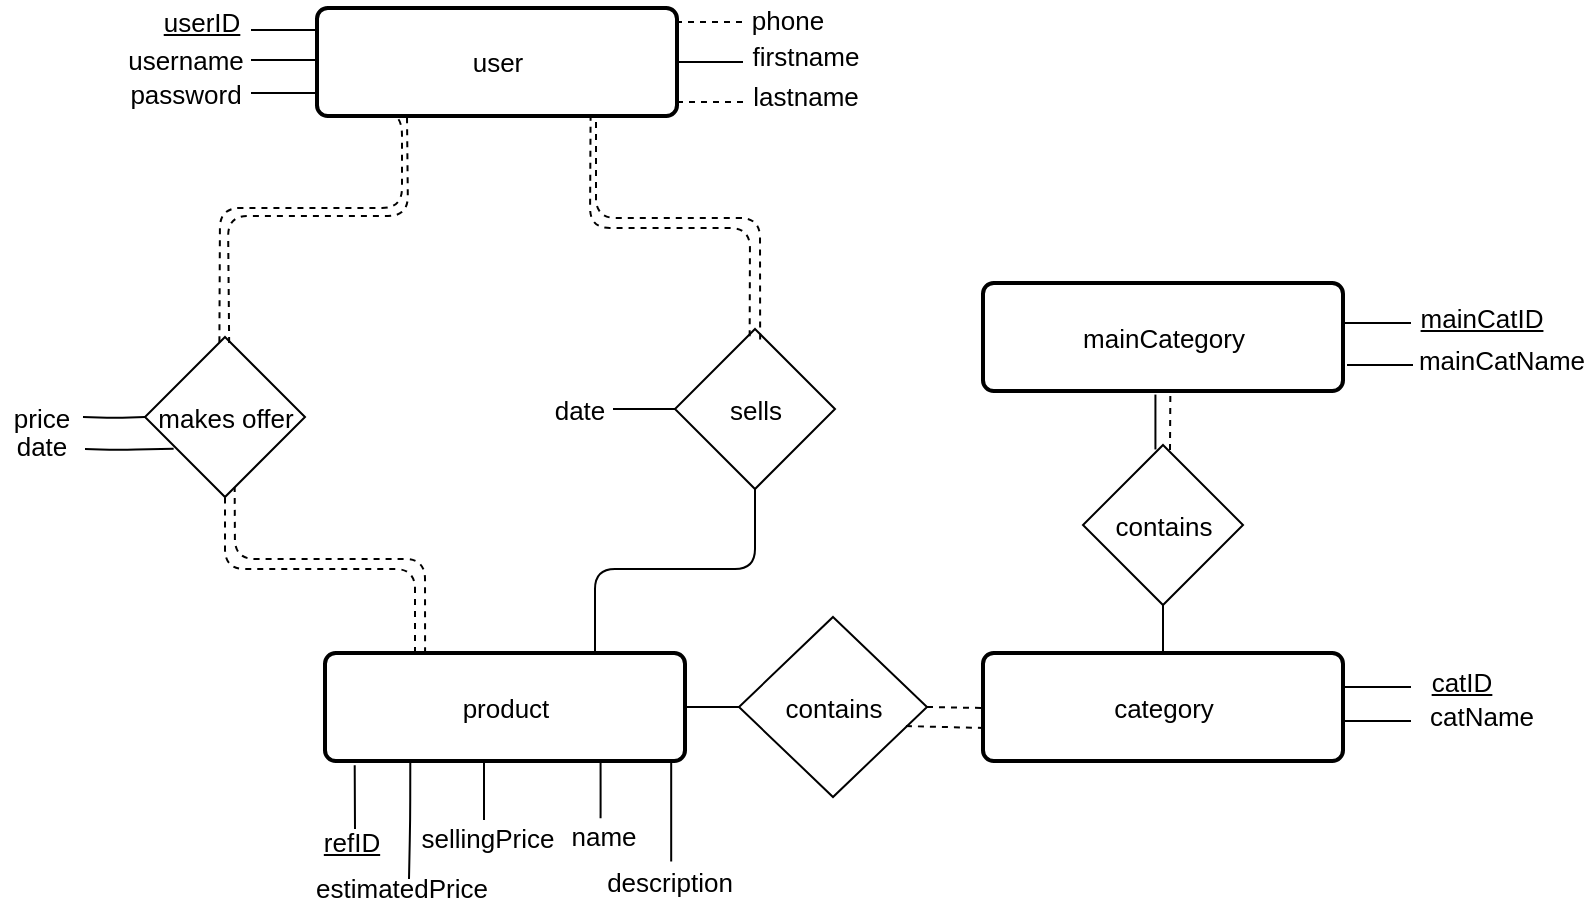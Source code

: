 <mxfile version="10.6.0" type="device"><diagram id="YgW9Uo002BW49C1mTIR7" name="Page-1"><mxGraphModel dx="840" dy="452" grid="1" gridSize="10" guides="1" tooltips="1" connect="1" arrows="1" fold="1" page="1" pageScale="1" pageWidth="827" pageHeight="1169" math="0" shadow="0"><root><mxCell id="0"/><mxCell id="1" parent="0"/><mxCell id="ROxcMtPPsgrJb8zzwZX4-46" value="product&lt;br style=&quot;font-size: 13px;&quot;&gt;" style="strokeWidth=2;rounded=1;arcSize=10;whiteSpace=wrap;html=1;align=center;fontSize=13;" parent="1" vertex="1"><mxGeometry x="241.5" y="492.5" width="180" height="54" as="geometry"/></mxCell><mxCell id="ROxcMtPPsgrJb8zzwZX4-48" value="category&lt;br style=&quot;font-size: 13px;&quot;&gt;" style="strokeWidth=2;rounded=1;arcSize=10;whiteSpace=wrap;html=1;align=center;fontSize=13;" parent="1" vertex="1"><mxGeometry x="570.5" y="492.5" width="180" height="54" as="geometry"/></mxCell><mxCell id="ROxcMtPPsgrJb8zzwZX4-49" value="mainCategory&lt;br style=&quot;font-size: 13px;&quot;&gt;" style="strokeWidth=2;rounded=1;arcSize=10;whiteSpace=wrap;html=1;align=center;fontSize=13;" parent="1" vertex="1"><mxGeometry x="570.5" y="307.5" width="180" height="54" as="geometry"/></mxCell><mxCell id="ROxcMtPPsgrJb8zzwZX4-50" value="user" style="strokeWidth=2;rounded=1;arcSize=10;whiteSpace=wrap;html=1;align=center;fontSize=13;" parent="1" vertex="1"><mxGeometry x="237.5" y="170" width="180" height="54" as="geometry"/></mxCell><mxCell id="ROxcMtPPsgrJb8zzwZX4-53" value="" style="endArrow=none;html=1;edgeStyle=orthogonalEdgeStyle;fontSize=13;fontColor=none;" parent="1" edge="1"><mxGeometry relative="1" as="geometry"><mxPoint x="204.5" y="196" as="sourcePoint"/><mxPoint x="237.5" y="196" as="targetPoint"/></mxGeometry></mxCell><mxCell id="ROxcMtPPsgrJb8zzwZX4-56" value="" style="endArrow=none;html=1;edgeStyle=orthogonalEdgeStyle;fontSize=13;fontColor=none;" parent="1" edge="1"><mxGeometry relative="1" as="geometry"><mxPoint x="204.5" y="212.5" as="sourcePoint"/><mxPoint x="237.5" y="212.5" as="targetPoint"/></mxGeometry></mxCell><mxCell id="ROxcMtPPsgrJb8zzwZX4-57" value="" style="endArrow=none;html=1;edgeStyle=orthogonalEdgeStyle;fontSize=13;fontColor=none;dashed=1;" parent="1" edge="1"><mxGeometry relative="1" as="geometry"><mxPoint x="417" y="177" as="sourcePoint"/><mxPoint x="450" y="177" as="targetPoint"/></mxGeometry></mxCell><mxCell id="ROxcMtPPsgrJb8zzwZX4-58" value="" style="endArrow=none;html=1;edgeStyle=orthogonalEdgeStyle;fontSize=13;fontColor=none;" parent="1" edge="1"><mxGeometry relative="1" as="geometry"><mxPoint x="417.5" y="197" as="sourcePoint"/><mxPoint x="450.5" y="197" as="targetPoint"/></mxGeometry></mxCell><mxCell id="ROxcMtPPsgrJb8zzwZX4-59" value="" style="endArrow=none;html=1;edgeStyle=orthogonalEdgeStyle;fontSize=13;fontColor=none;dashed=1;" parent="1" edge="1"><mxGeometry relative="1" as="geometry"><mxPoint x="417.5" y="217" as="sourcePoint"/><mxPoint x="450.5" y="217" as="targetPoint"/></mxGeometry></mxCell><mxCell id="ROxcMtPPsgrJb8zzwZX4-60" value="username" style="text;html=1;strokeColor=none;fillColor=none;align=center;verticalAlign=middle;whiteSpace=wrap;rounded=0;fontSize=13;fontColor=none;" parent="1" vertex="1"><mxGeometry x="151.5" y="186.214" width="40" height="20" as="geometry"/></mxCell><mxCell id="ROxcMtPPsgrJb8zzwZX4-63" value="password" style="text;html=1;strokeColor=none;fillColor=none;align=center;verticalAlign=middle;whiteSpace=wrap;rounded=0;fontSize=13;fontColor=none;" parent="1" vertex="1"><mxGeometry x="151.5" y="203.214" width="40" height="20" as="geometry"/></mxCell><mxCell id="ROxcMtPPsgrJb8zzwZX4-64" value="phone" style="text;html=1;strokeColor=none;fillColor=none;align=center;verticalAlign=middle;whiteSpace=wrap;rounded=0;fontSize=13;fontColor=none;" parent="1" vertex="1"><mxGeometry x="452.5" y="166.214" width="40" height="20" as="geometry"/></mxCell><mxCell id="ROxcMtPPsgrJb8zzwZX4-65" value="firstname" style="text;html=1;strokeColor=none;fillColor=none;align=center;verticalAlign=middle;whiteSpace=wrap;rounded=0;fontSize=13;fontColor=none;" parent="1" vertex="1"><mxGeometry x="461.5" y="184.214" width="40" height="20" as="geometry"/></mxCell><mxCell id="ROxcMtPPsgrJb8zzwZX4-66" value="lastname" style="text;html=1;strokeColor=none;fillColor=none;align=center;verticalAlign=middle;whiteSpace=wrap;rounded=0;fontSize=13;fontColor=none;" parent="1" vertex="1"><mxGeometry x="461.5" y="204.214" width="40" height="20" as="geometry"/></mxCell><mxCell id="ROxcMtPPsgrJb8zzwZX4-72" value="makes offer" style="rhombus;whiteSpace=wrap;html=1;fontSize=13;fontColor=none;" parent="1" vertex="1"><mxGeometry x="151.5" y="334.5" width="80" height="80" as="geometry"/></mxCell><mxCell id="ROxcMtPPsgrJb8zzwZX4-75" value="contains" style="rhombus;whiteSpace=wrap;html=1;fontSize=13;fontColor=none;" parent="1" vertex="1"><mxGeometry x="448.5" y="474.5" width="94" height="90" as="geometry"/></mxCell><mxCell id="ROxcMtPPsgrJb8zzwZX4-76" value="sells" style="rhombus;whiteSpace=wrap;html=1;fontSize=13;fontColor=none;" parent="1" vertex="1"><mxGeometry x="416.5" y="330.5" width="80" height="80" as="geometry"/></mxCell><mxCell id="ROxcMtPPsgrJb8zzwZX4-77" value="contains" style="rhombus;whiteSpace=wrap;html=1;fontSize=13;fontColor=none;" parent="1" vertex="1"><mxGeometry x="620.5" y="388.5" width="80" height="80" as="geometry"/></mxCell><mxCell id="ROxcMtPPsgrJb8zzwZX4-78" value="" style="endArrow=none;html=1;fontSize=13;fontColor=none;exitX=0.465;exitY=0.033;exitDx=0;exitDy=0;exitPerimeter=0;dashed=1;" parent="1" source="ROxcMtPPsgrJb8zzwZX4-72" target="ROxcMtPPsgrJb8zzwZX4-50" edge="1"><mxGeometry width="50" height="50" relative="1" as="geometry"><mxPoint x="186.714" y="336.571" as="sourcePoint"/><mxPoint x="188.683" y="271.5" as="targetPoint"/><Array as="points"><mxPoint x="189" y="270"/><mxPoint x="280" y="270"/><mxPoint x="280" y="224"/><mxPoint x="270" y="224"/></Array></mxGeometry></mxCell><mxCell id="ROxcMtPPsgrJb8zzwZX4-79" value="" style="endArrow=none;html=1;fontSize=13;fontColor=none;exitX=0.25;exitY=0;exitDx=0;exitDy=0;entryX=0.5;entryY=1;entryDx=0;entryDy=0;dashed=1;" parent="1" source="ROxcMtPPsgrJb8zzwZX4-46" target="ROxcMtPPsgrJb8zzwZX4-72" edge="1"><mxGeometry width="50" height="50" relative="1" as="geometry"><mxPoint x="191.5" y="473.5" as="sourcePoint"/><mxPoint x="191.5" y="430.5" as="targetPoint"/><Array as="points"><mxPoint x="286.5" y="450.5"/><mxPoint x="191.5" y="450.5"/></Array></mxGeometry></mxCell><mxCell id="ROxcMtPPsgrJb8zzwZX4-82" value="" style="endArrow=none;html=1;fontSize=13;fontColor=none;exitX=0.75;exitY=0;exitDx=0;exitDy=0;entryX=0.5;entryY=1;entryDx=0;entryDy=0;" parent="1" source="ROxcMtPPsgrJb8zzwZX4-46" target="ROxcMtPPsgrJb8zzwZX4-76" edge="1"><mxGeometry width="50" height="50" relative="1" as="geometry"><mxPoint x="455.5" y="468.5" as="sourcePoint"/><mxPoint x="458.5" y="420.5" as="targetPoint"/><Array as="points"><mxPoint x="376.5" y="450.5"/><mxPoint x="456.5" y="450.5"/></Array></mxGeometry></mxCell><mxCell id="aD2Go6PoSINNlVchVnyg-1" value="" style="endArrow=none;html=1;fontSize=13;fontColor=none;entryX=0.5;entryY=1;entryDx=0;entryDy=0;exitX=0.5;exitY=0;exitDx=0;exitDy=0;" parent="1" edge="1"><mxGeometry width="50" height="50" relative="1" as="geometry"><mxPoint x="656.714" y="390.714" as="sourcePoint"/><mxPoint x="656.714" y="363.286" as="targetPoint"/></mxGeometry></mxCell><mxCell id="aD2Go6PoSINNlVchVnyg-2" value="" style="endArrow=none;html=1;fontSize=13;fontColor=none;exitX=0.5;exitY=0;exitDx=0;exitDy=0;entryX=0.5;entryY=1;entryDx=0;entryDy=0;" parent="1" source="ROxcMtPPsgrJb8zzwZX4-48" target="ROxcMtPPsgrJb8zzwZX4-77" edge="1"><mxGeometry width="50" height="50" relative="1" as="geometry"><mxPoint x="698.5" y="480.5" as="sourcePoint"/><mxPoint x="670" y="470" as="targetPoint"/></mxGeometry></mxCell><mxCell id="aD2Go6PoSINNlVchVnyg-3" value="" style="endArrow=none;html=1;fontSize=13;fontColor=none;entryX=1;entryY=0.5;entryDx=0;entryDy=0;exitX=0;exitY=0.5;exitDx=0;exitDy=0;" parent="1" source="ROxcMtPPsgrJb8zzwZX4-75" target="ROxcMtPPsgrJb8zzwZX4-46" edge="1"><mxGeometry width="50" height="50" relative="1" as="geometry"><mxPoint x="444.5" y="581" as="sourcePoint"/><mxPoint x="443.5" y="522" as="targetPoint"/></mxGeometry></mxCell><mxCell id="aD2Go6PoSINNlVchVnyg-5" value="" style="endArrow=none;html=1;edgeStyle=orthogonalEdgeStyle;fontSize=13;fontColor=none;" parent="1" edge="1"><mxGeometry relative="1" as="geometry"><mxPoint x="751.5" y="327.5" as="sourcePoint"/><mxPoint x="784.5" y="327.5" as="targetPoint"/></mxGeometry></mxCell><mxCell id="aD2Go6PoSINNlVchVnyg-6" value="mainCatID" style="text;html=1;strokeColor=none;fillColor=none;align=center;verticalAlign=middle;whiteSpace=wrap;rounded=0;fontSize=13;fontColor=none;fontStyle=4" parent="1" vertex="1"><mxGeometry x="800" y="314.714" width="40" height="20" as="geometry"/></mxCell><mxCell id="aD2Go6PoSINNlVchVnyg-9" value="" style="endArrow=none;html=1;edgeStyle=orthogonalEdgeStyle;fontSize=13;fontColor=none;" parent="1" edge="1"><mxGeometry relative="1" as="geometry"><mxPoint x="751.5" y="509.5" as="sourcePoint"/><mxPoint x="784.5" y="509.5" as="targetPoint"/></mxGeometry></mxCell><mxCell id="aD2Go6PoSINNlVchVnyg-10" value="catID" style="text;html=1;strokeColor=none;fillColor=none;align=center;verticalAlign=middle;whiteSpace=wrap;rounded=0;fontSize=13;fontColor=none;fontStyle=4" parent="1" vertex="1"><mxGeometry x="790" y="496.714" width="40" height="20" as="geometry"/></mxCell><mxCell id="aD2Go6PoSINNlVchVnyg-11" value="" style="endArrow=none;html=1;edgeStyle=orthogonalEdgeStyle;fontSize=13;fontColor=none;" parent="1" edge="1"><mxGeometry relative="1" as="geometry"><mxPoint x="751.5" y="526.5" as="sourcePoint"/><mxPoint x="784.5" y="526.5" as="targetPoint"/></mxGeometry></mxCell><mxCell id="aD2Go6PoSINNlVchVnyg-12" value="catName" style="text;html=1;strokeColor=none;fillColor=none;align=center;verticalAlign=middle;whiteSpace=wrap;rounded=0;fontSize=13;fontColor=none;fontStyle=0" parent="1" vertex="1"><mxGeometry x="800" y="513.714" width="40" height="20" as="geometry"/></mxCell><mxCell id="aD2Go6PoSINNlVchVnyg-15" value="" style="endArrow=none;html=1;edgeStyle=orthogonalEdgeStyle;fontSize=13;fontColor=none;exitX=0.25;exitY=1;exitDx=0;exitDy=0;" parent="1" edge="1"><mxGeometry relative="1" as="geometry"><mxPoint x="256.357" y="548.643" as="sourcePoint"/><mxPoint x="256.5" y="580.5" as="targetPoint"/><Array as="points"><mxPoint x="256.5" y="560.5"/><mxPoint x="256.5" y="560.5"/></Array></mxGeometry></mxCell><mxCell id="aD2Go6PoSINNlVchVnyg-16" value="&lt;u style=&quot;font-size: 13px;&quot;&gt;refID&lt;/u&gt;" style="text;html=1;strokeColor=none;fillColor=none;align=center;verticalAlign=middle;whiteSpace=wrap;rounded=0;fontSize=13;fontColor=none;" parent="1" vertex="1"><mxGeometry x="235" y="576.714" width="40" height="20" as="geometry"/></mxCell><mxCell id="aD2Go6PoSINNlVchVnyg-18" value="" style="endArrow=none;html=1;edgeStyle=orthogonalEdgeStyle;fontSize=13;fontColor=none;exitX=0.348;exitY=1.006;exitDx=0;exitDy=0;exitPerimeter=0;" parent="1" edge="1"><mxGeometry relative="1" as="geometry"><mxPoint x="284.143" y="547" as="sourcePoint"/><mxPoint x="283.5" y="605.5" as="targetPoint"/><Array as="points"><mxPoint x="284" y="576"/><mxPoint x="284" y="576"/></Array></mxGeometry></mxCell><mxCell id="aD2Go6PoSINNlVchVnyg-19" value="&lt;span style=&quot;font-size: 13px;&quot;&gt;estimatedPrice&lt;/span&gt;" style="text;html=1;strokeColor=none;fillColor=none;align=center;verticalAlign=middle;whiteSpace=wrap;rounded=0;fontSize=13;fontColor=none;fontStyle=0" parent="1" vertex="1"><mxGeometry x="260" y="600.214" width="40" height="20" as="geometry"/></mxCell><mxCell id="aD2Go6PoSINNlVchVnyg-20" value="" style="endArrow=none;html=1;edgeStyle=orthogonalEdgeStyle;fontSize=13;fontColor=none;" parent="1" edge="1"><mxGeometry relative="1" as="geometry"><mxPoint x="321" y="547" as="sourcePoint"/><mxPoint x="321" y="576" as="targetPoint"/><Array as="points"><mxPoint x="321" y="570"/><mxPoint x="321" y="570"/></Array></mxGeometry></mxCell><mxCell id="aD2Go6PoSINNlVchVnyg-21" value="&lt;span style=&quot;font-size: 13px;&quot;&gt;sellingPrice&lt;/span&gt;" style="text;html=1;strokeColor=none;fillColor=none;align=center;verticalAlign=middle;whiteSpace=wrap;rounded=0;fontSize=13;fontColor=none;fontStyle=0" parent="1" vertex="1"><mxGeometry x="303" y="574.714" width="40" height="20" as="geometry"/></mxCell><mxCell id="aD2Go6PoSINNlVchVnyg-24" value="" style="endArrow=none;html=1;edgeStyle=orthogonalEdgeStyle;fontSize=13;fontColor=none;entryX=0;entryY=0.5;entryDx=0;entryDy=0;" parent="1" target="ROxcMtPPsgrJb8zzwZX4-72" edge="1"><mxGeometry relative="1" as="geometry"><mxPoint x="120.5" y="374.5" as="sourcePoint"/><mxPoint x="148.5" y="370.5" as="targetPoint"/></mxGeometry></mxCell><mxCell id="aD2Go6PoSINNlVchVnyg-25" value="&lt;span style=&quot;font-size: 13px;&quot;&gt;price&lt;/span&gt;" style="text;html=1;strokeColor=none;fillColor=none;align=center;verticalAlign=middle;whiteSpace=wrap;rounded=0;fontSize=13;fontColor=none;fontStyle=0" parent="1" vertex="1"><mxGeometry x="79.5" y="364.714" width="40" height="20" as="geometry"/></mxCell><mxCell id="aD2Go6PoSINNlVchVnyg-26" value="" style="endArrow=none;html=1;edgeStyle=orthogonalEdgeStyle;fontSize=13;fontColor=none;entryX=0;entryY=0.5;entryDx=0;entryDy=0;" parent="1" edge="1"><mxGeometry relative="1" as="geometry"><mxPoint x="385.5" y="370.5" as="sourcePoint"/><mxPoint x="416.5" y="370.5" as="targetPoint"/></mxGeometry></mxCell><mxCell id="aD2Go6PoSINNlVchVnyg-27" value="&lt;span style=&quot;font-size: 13px;&quot;&gt;date&lt;/span&gt;" style="text;html=1;strokeColor=none;fillColor=none;align=center;verticalAlign=middle;whiteSpace=wrap;rounded=0;fontSize=13;fontColor=none;fontStyle=0" parent="1" vertex="1"><mxGeometry x="348.5" y="360.714" width="40" height="20" as="geometry"/></mxCell><mxCell id="aD2Go6PoSINNlVchVnyg-28" value="" style="endArrow=none;html=1;edgeStyle=orthogonalEdgeStyle;fontSize=13;fontColor=none;entryX=0.179;entryY=0.699;entryDx=0;entryDy=0;entryPerimeter=0;" parent="1" target="ROxcMtPPsgrJb8zzwZX4-72" edge="1"><mxGeometry relative="1" as="geometry"><mxPoint x="121.5" y="390.5" as="sourcePoint"/><mxPoint x="152.5" y="390.5" as="targetPoint"/></mxGeometry></mxCell><mxCell id="aD2Go6PoSINNlVchVnyg-29" value="&lt;span style=&quot;font-size: 13px;&quot;&gt;date&lt;/span&gt;" style="text;html=1;strokeColor=none;fillColor=none;align=center;verticalAlign=middle;whiteSpace=wrap;rounded=0;fontSize=13;fontColor=none;fontStyle=0" parent="1" vertex="1"><mxGeometry x="79.5" y="378.714" width="40" height="20" as="geometry"/></mxCell><mxCell id="aD2Go6PoSINNlVchVnyg-31" value="" style="endArrow=none;html=1;fontSize=13;fontColor=none;exitX=0.526;exitY=0.037;exitDx=0;exitDy=0;exitPerimeter=0;dashed=1;entryX=0.25;entryY=1;entryDx=0;entryDy=0;" parent="1" source="ROxcMtPPsgrJb8zzwZX4-72" target="ROxcMtPPsgrJb8zzwZX4-50" edge="1"><mxGeometry width="50" height="50" relative="1" as="geometry"><mxPoint x="192.857" y="330.952" as="sourcePoint"/><mxPoint x="281.444" y="218.111" as="targetPoint"/><Array as="points"><mxPoint x="193" y="274"/><mxPoint x="283" y="274"/></Array></mxGeometry></mxCell><mxCell id="aD2Go6PoSINNlVchVnyg-32" value="" style="endArrow=none;html=1;fontSize=13;fontColor=none;exitX=0.465;exitY=0.033;exitDx=0;exitDy=0;exitPerimeter=0;dashed=1;entryX=0.76;entryY=0.976;entryDx=0;entryDy=0;entryPerimeter=0;" parent="1" target="ROxcMtPPsgrJb8zzwZX4-50" edge="1"><mxGeometry width="50" height="50" relative="1" as="geometry"><mxPoint x="453.833" y="334.167" as="sourcePoint"/><mxPoint x="453.683" y="268.5" as="targetPoint"/><Array as="points"><mxPoint x="454" y="280"/><mxPoint x="374" y="280"/></Array></mxGeometry></mxCell><mxCell id="aD2Go6PoSINNlVchVnyg-33" value="" style="endArrow=none;html=1;fontSize=13;fontColor=none;dashed=1;entryX=0.787;entryY=0.984;entryDx=0;entryDy=0;entryPerimeter=0;exitX=0.556;exitY=0.065;exitDx=0;exitDy=0;exitPerimeter=0;" parent="1" edge="1"><mxGeometry width="50" height="50" relative="1" as="geometry"><mxPoint x="459.069" y="335.759" as="sourcePoint"/><mxPoint x="377" y="223.345" as="targetPoint"/><Array as="points"><mxPoint x="459" y="275"/><mxPoint x="377" y="275"/></Array></mxGeometry></mxCell><mxCell id="aD2Go6PoSINNlVchVnyg-34" value="" style="endArrow=none;html=1;fontSize=13;fontColor=none;entryX=0.5;entryY=1;entryDx=0;entryDy=0;dashed=1;exitX=0.278;exitY=0.003;exitDx=0;exitDy=0;exitPerimeter=0;" parent="1" source="ROxcMtPPsgrJb8zzwZX4-46" edge="1"><mxGeometry width="50" height="50" relative="1" as="geometry"><mxPoint x="292" y="487" as="sourcePoint"/><mxPoint x="196.333" y="409.667" as="targetPoint"/><Array as="points"><mxPoint x="291.5" y="445.5"/><mxPoint x="196.5" y="445.5"/></Array></mxGeometry></mxCell><mxCell id="aD2Go6PoSINNlVchVnyg-35" value="" style="endArrow=none;html=1;fontSize=13;fontColor=none;dashed=1;" parent="1" edge="1"><mxGeometry width="50" height="50" relative="1" as="geometry"><mxPoint x="664" y="391" as="sourcePoint"/><mxPoint x="664.183" y="361.5" as="targetPoint"/></mxGeometry></mxCell><mxCell id="7THe7Lnc7ptEvgoUfqfe-1" value="" style="endArrow=none;html=1;edgeStyle=orthogonalEdgeStyle;fontSize=13;fontColor=none;entryX=0.5;entryY=0;entryDx=0;entryDy=0;" parent="1" edge="1"><mxGeometry relative="1" as="geometry"><mxPoint x="414.603" y="546.793" as="sourcePoint"/><mxPoint x="415.571" y="596.714" as="targetPoint"/><Array as="points"><mxPoint x="415" y="596"/></Array></mxGeometry></mxCell><mxCell id="7THe7Lnc7ptEvgoUfqfe-2" value="&lt;span style=&quot;font-size: 13px&quot;&gt;description&lt;/span&gt;" style="text;html=1;strokeColor=none;fillColor=none;align=center;verticalAlign=middle;whiteSpace=wrap;rounded=0;fontSize=13;fontColor=none;fontStyle=0" parent="1" vertex="1"><mxGeometry x="393.5" y="596.714" width="40" height="20" as="geometry"/></mxCell><mxCell id="glBaE_mfY85iUhcJb6F2-3" value="" style="endArrow=none;html=1;edgeStyle=orthogonalEdgeStyle;fontSize=13;fontColor=none;" parent="1" edge="1"><mxGeometry relative="1" as="geometry"><mxPoint x="379.286" y="546" as="sourcePoint"/><mxPoint x="379.286" y="575.143" as="targetPoint"/><Array as="points"><mxPoint x="379" y="569"/><mxPoint x="379" y="569"/></Array></mxGeometry></mxCell><mxCell id="glBaE_mfY85iUhcJb6F2-4" value="&lt;span style=&quot;font-size: 13px&quot;&gt;name&lt;/span&gt;" style="text;html=1;strokeColor=none;fillColor=none;align=center;verticalAlign=middle;whiteSpace=wrap;rounded=0;fontSize=13;fontColor=none;fontStyle=0" parent="1" vertex="1"><mxGeometry x="361" y="573.714" width="40" height="20" as="geometry"/></mxCell><mxCell id="glBaE_mfY85iUhcJb6F2-5" value="" style="endArrow=none;html=1;edgeStyle=orthogonalEdgeStyle;fontSize=13;fontColor=none;" parent="1" edge="1"><mxGeometry relative="1" as="geometry"><mxPoint x="204.5" y="181" as="sourcePoint"/><mxPoint x="237.5" y="181" as="targetPoint"/></mxGeometry></mxCell><mxCell id="glBaE_mfY85iUhcJb6F2-6" value="userID" style="text;html=1;strokeColor=none;fillColor=none;align=center;verticalAlign=middle;whiteSpace=wrap;rounded=0;fontSize=13;fontColor=none;fontStyle=4" parent="1" vertex="1"><mxGeometry x="160" y="167.214" width="40" height="20" as="geometry"/></mxCell><mxCell id="ecJgL4b1hLXGMbE7nE9Q-1" value="" style="endArrow=none;html=1;edgeStyle=orthogonalEdgeStyle;fontSize=13;fontColor=none;" parent="1" edge="1"><mxGeometry relative="1" as="geometry"><mxPoint x="752.5" y="348.5" as="sourcePoint"/><mxPoint x="785.5" y="348.5" as="targetPoint"/></mxGeometry></mxCell><mxCell id="ecJgL4b1hLXGMbE7nE9Q-2" value="mainCatName" style="text;html=1;strokeColor=none;fillColor=none;align=center;verticalAlign=middle;whiteSpace=wrap;rounded=0;fontSize=13;fontColor=none;fontStyle=0" parent="1" vertex="1"><mxGeometry x="810" y="335.714" width="40" height="20" as="geometry"/></mxCell><mxCell id="ZHQ1Je0dPrYJw9B7htKY-1" value="" style="endArrow=none;dashed=1;html=1;exitX=1;exitY=0.5;exitDx=0;exitDy=0;" edge="1" parent="1" source="ROxcMtPPsgrJb8zzwZX4-75"><mxGeometry width="50" height="50" relative="1" as="geometry"><mxPoint x="80" y="690" as="sourcePoint"/><mxPoint x="570" y="520" as="targetPoint"/></mxGeometry></mxCell><mxCell id="ZHQ1Je0dPrYJw9B7htKY-5" value="" style="endArrow=none;dashed=1;html=1;exitX=0.888;exitY=0.606;exitDx=0;exitDy=0;exitPerimeter=0;" edge="1" parent="1" source="ROxcMtPPsgrJb8zzwZX4-75"><mxGeometry width="50" height="50" relative="1" as="geometry"><mxPoint x="553" y="530" as="sourcePoint"/><mxPoint x="571" y="530" as="targetPoint"/></mxGeometry></mxCell></root></mxGraphModel></diagram></mxfile>